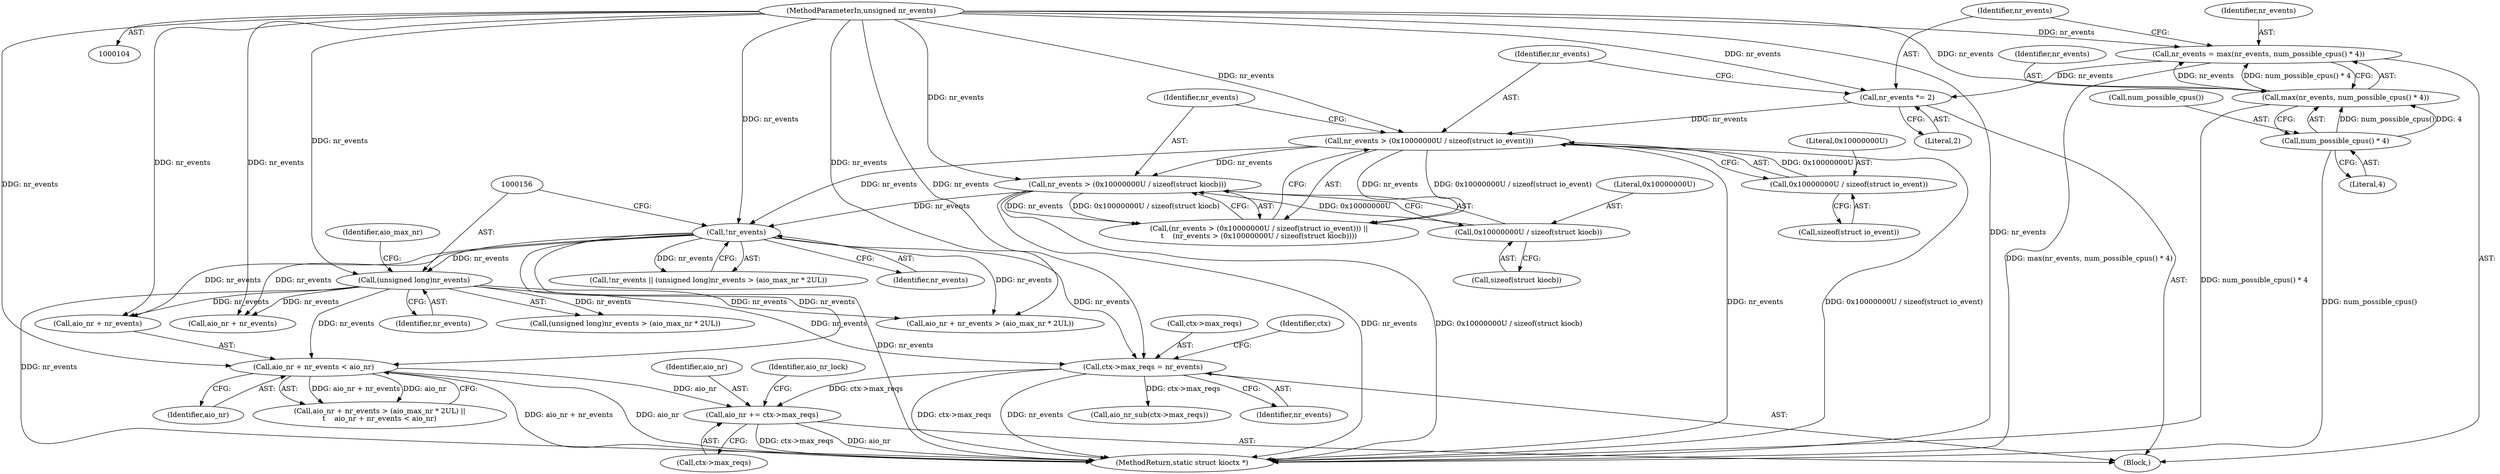 digraph "0_linux_d558023207e008a4476a3b7bb8706b2a2bf5d84f@pointer" {
"1000295" [label="(Call,aio_nr += ctx->max_reqs)"];
"1000177" [label="(Call,ctx->max_reqs = nr_events)"];
"1000155" [label="(Call,(unsigned long)nr_events)"];
"1000152" [label="(Call,!nr_events)"];
"1000131" [label="(Call,nr_events > (0x10000000U / sizeof(struct io_event)))"];
"1000126" [label="(Call,nr_events *= 2)"];
"1000119" [label="(Call,nr_events = max(nr_events, num_possible_cpus() * 4))"];
"1000121" [label="(Call,max(nr_events, num_possible_cpus() * 4))"];
"1000105" [label="(MethodParameterIn,unsigned nr_events)"];
"1000123" [label="(Call,num_possible_cpus() * 4)"];
"1000133" [label="(Call,0x10000000U / sizeof(struct io_event))"];
"1000137" [label="(Call,nr_events > (0x10000000U / sizeof(struct kiocb)))"];
"1000139" [label="(Call,0x10000000U / sizeof(struct kiocb))"];
"1000281" [label="(Call,aio_nr + nr_events < aio_nr)"];
"1000127" [label="(Identifier,nr_events)"];
"1000159" [label="(Identifier,aio_max_nr)"];
"1000141" [label="(Call,sizeof(struct kiocb))"];
"1000122" [label="(Identifier,nr_events)"];
"1000139" [label="(Call,0x10000000U / sizeof(struct kiocb))"];
"1000105" [label="(MethodParameterIn,unsigned nr_events)"];
"1000281" [label="(Call,aio_nr + nr_events < aio_nr)"];
"1000124" [label="(Call,num_possible_cpus())"];
"1000295" [label="(Call,aio_nr += ctx->max_reqs)"];
"1000151" [label="(Call,!nr_events || (unsigned long)nr_events > (aio_max_nr * 2UL))"];
"1000137" [label="(Call,nr_events > (0x10000000U / sizeof(struct kiocb)))"];
"1000177" [label="(Call,ctx->max_reqs = nr_events)"];
"1000123" [label="(Call,num_possible_cpus() * 4)"];
"1000297" [label="(Call,ctx->max_reqs)"];
"1000296" [label="(Identifier,aio_nr)"];
"1000302" [label="(Identifier,aio_nr_lock)"];
"1000282" [label="(Call,aio_nr + nr_events)"];
"1000157" [label="(Identifier,nr_events)"];
"1000153" [label="(Identifier,nr_events)"];
"1000133" [label="(Call,0x10000000U / sizeof(struct io_event))"];
"1000273" [label="(Call,aio_nr + nr_events > (aio_max_nr * 2UL) ||\n\t    aio_nr + nr_events < aio_nr)"];
"1000131" [label="(Call,nr_events > (0x10000000U / sizeof(struct io_event)))"];
"1000126" [label="(Call,nr_events *= 2)"];
"1000274" [label="(Call,aio_nr + nr_events > (aio_max_nr * 2UL))"];
"1000152" [label="(Call,!nr_events)"];
"1000154" [label="(Call,(unsigned long)nr_events > (aio_max_nr * 2UL))"];
"1000130" [label="(Call,(nr_events > (0x10000000U / sizeof(struct io_event))) ||\n\t    (nr_events > (0x10000000U / sizeof(struct kiocb))))"];
"1000128" [label="(Literal,2)"];
"1000132" [label="(Identifier,nr_events)"];
"1000275" [label="(Call,aio_nr + nr_events)"];
"1000119" [label="(Call,nr_events = max(nr_events, num_possible_cpus() * 4))"];
"1000125" [label="(Literal,4)"];
"1000181" [label="(Identifier,nr_events)"];
"1000329" [label="(Call,aio_nr_sub(ctx->max_reqs))"];
"1000120" [label="(Identifier,nr_events)"];
"1000134" [label="(Literal,0x10000000U)"];
"1000155" [label="(Call,(unsigned long)nr_events)"];
"1000135" [label="(Call,sizeof(struct io_event))"];
"1000121" [label="(Call,max(nr_events, num_possible_cpus() * 4))"];
"1000106" [label="(Block,)"];
"1000359" [label="(MethodReturn,static struct kioctx *)"];
"1000140" [label="(Literal,0x10000000U)"];
"1000285" [label="(Identifier,aio_nr)"];
"1000178" [label="(Call,ctx->max_reqs)"];
"1000138" [label="(Identifier,nr_events)"];
"1000186" [label="(Identifier,ctx)"];
"1000295" -> "1000106"  [label="AST: "];
"1000295" -> "1000297"  [label="CFG: "];
"1000296" -> "1000295"  [label="AST: "];
"1000297" -> "1000295"  [label="AST: "];
"1000302" -> "1000295"  [label="CFG: "];
"1000295" -> "1000359"  [label="DDG: aio_nr"];
"1000295" -> "1000359"  [label="DDG: ctx->max_reqs"];
"1000177" -> "1000295"  [label="DDG: ctx->max_reqs"];
"1000281" -> "1000295"  [label="DDG: aio_nr"];
"1000177" -> "1000106"  [label="AST: "];
"1000177" -> "1000181"  [label="CFG: "];
"1000178" -> "1000177"  [label="AST: "];
"1000181" -> "1000177"  [label="AST: "];
"1000186" -> "1000177"  [label="CFG: "];
"1000177" -> "1000359"  [label="DDG: ctx->max_reqs"];
"1000177" -> "1000359"  [label="DDG: nr_events"];
"1000155" -> "1000177"  [label="DDG: nr_events"];
"1000152" -> "1000177"  [label="DDG: nr_events"];
"1000105" -> "1000177"  [label="DDG: nr_events"];
"1000177" -> "1000329"  [label="DDG: ctx->max_reqs"];
"1000155" -> "1000154"  [label="AST: "];
"1000155" -> "1000157"  [label="CFG: "];
"1000156" -> "1000155"  [label="AST: "];
"1000157" -> "1000155"  [label="AST: "];
"1000159" -> "1000155"  [label="CFG: "];
"1000155" -> "1000359"  [label="DDG: nr_events"];
"1000155" -> "1000154"  [label="DDG: nr_events"];
"1000152" -> "1000155"  [label="DDG: nr_events"];
"1000105" -> "1000155"  [label="DDG: nr_events"];
"1000155" -> "1000274"  [label="DDG: nr_events"];
"1000155" -> "1000275"  [label="DDG: nr_events"];
"1000155" -> "1000281"  [label="DDG: nr_events"];
"1000155" -> "1000282"  [label="DDG: nr_events"];
"1000152" -> "1000151"  [label="AST: "];
"1000152" -> "1000153"  [label="CFG: "];
"1000153" -> "1000152"  [label="AST: "];
"1000156" -> "1000152"  [label="CFG: "];
"1000151" -> "1000152"  [label="CFG: "];
"1000152" -> "1000359"  [label="DDG: nr_events"];
"1000152" -> "1000151"  [label="DDG: nr_events"];
"1000131" -> "1000152"  [label="DDG: nr_events"];
"1000137" -> "1000152"  [label="DDG: nr_events"];
"1000105" -> "1000152"  [label="DDG: nr_events"];
"1000152" -> "1000274"  [label="DDG: nr_events"];
"1000152" -> "1000275"  [label="DDG: nr_events"];
"1000152" -> "1000281"  [label="DDG: nr_events"];
"1000152" -> "1000282"  [label="DDG: nr_events"];
"1000131" -> "1000130"  [label="AST: "];
"1000131" -> "1000133"  [label="CFG: "];
"1000132" -> "1000131"  [label="AST: "];
"1000133" -> "1000131"  [label="AST: "];
"1000138" -> "1000131"  [label="CFG: "];
"1000130" -> "1000131"  [label="CFG: "];
"1000131" -> "1000359"  [label="DDG: nr_events"];
"1000131" -> "1000359"  [label="DDG: 0x10000000U / sizeof(struct io_event)"];
"1000131" -> "1000130"  [label="DDG: nr_events"];
"1000131" -> "1000130"  [label="DDG: 0x10000000U / sizeof(struct io_event)"];
"1000126" -> "1000131"  [label="DDG: nr_events"];
"1000105" -> "1000131"  [label="DDG: nr_events"];
"1000133" -> "1000131"  [label="DDG: 0x10000000U"];
"1000131" -> "1000137"  [label="DDG: nr_events"];
"1000126" -> "1000106"  [label="AST: "];
"1000126" -> "1000128"  [label="CFG: "];
"1000127" -> "1000126"  [label="AST: "];
"1000128" -> "1000126"  [label="AST: "];
"1000132" -> "1000126"  [label="CFG: "];
"1000119" -> "1000126"  [label="DDG: nr_events"];
"1000105" -> "1000126"  [label="DDG: nr_events"];
"1000119" -> "1000106"  [label="AST: "];
"1000119" -> "1000121"  [label="CFG: "];
"1000120" -> "1000119"  [label="AST: "];
"1000121" -> "1000119"  [label="AST: "];
"1000127" -> "1000119"  [label="CFG: "];
"1000119" -> "1000359"  [label="DDG: max(nr_events, num_possible_cpus() * 4)"];
"1000121" -> "1000119"  [label="DDG: nr_events"];
"1000121" -> "1000119"  [label="DDG: num_possible_cpus() * 4"];
"1000105" -> "1000119"  [label="DDG: nr_events"];
"1000121" -> "1000123"  [label="CFG: "];
"1000122" -> "1000121"  [label="AST: "];
"1000123" -> "1000121"  [label="AST: "];
"1000121" -> "1000359"  [label="DDG: num_possible_cpus() * 4"];
"1000105" -> "1000121"  [label="DDG: nr_events"];
"1000123" -> "1000121"  [label="DDG: num_possible_cpus()"];
"1000123" -> "1000121"  [label="DDG: 4"];
"1000105" -> "1000104"  [label="AST: "];
"1000105" -> "1000359"  [label="DDG: nr_events"];
"1000105" -> "1000137"  [label="DDG: nr_events"];
"1000105" -> "1000274"  [label="DDG: nr_events"];
"1000105" -> "1000275"  [label="DDG: nr_events"];
"1000105" -> "1000281"  [label="DDG: nr_events"];
"1000105" -> "1000282"  [label="DDG: nr_events"];
"1000123" -> "1000125"  [label="CFG: "];
"1000124" -> "1000123"  [label="AST: "];
"1000125" -> "1000123"  [label="AST: "];
"1000123" -> "1000359"  [label="DDG: num_possible_cpus()"];
"1000133" -> "1000135"  [label="CFG: "];
"1000134" -> "1000133"  [label="AST: "];
"1000135" -> "1000133"  [label="AST: "];
"1000137" -> "1000130"  [label="AST: "];
"1000137" -> "1000139"  [label="CFG: "];
"1000138" -> "1000137"  [label="AST: "];
"1000139" -> "1000137"  [label="AST: "];
"1000130" -> "1000137"  [label="CFG: "];
"1000137" -> "1000359"  [label="DDG: 0x10000000U / sizeof(struct kiocb)"];
"1000137" -> "1000359"  [label="DDG: nr_events"];
"1000137" -> "1000130"  [label="DDG: nr_events"];
"1000137" -> "1000130"  [label="DDG: 0x10000000U / sizeof(struct kiocb)"];
"1000139" -> "1000137"  [label="DDG: 0x10000000U"];
"1000139" -> "1000141"  [label="CFG: "];
"1000140" -> "1000139"  [label="AST: "];
"1000141" -> "1000139"  [label="AST: "];
"1000281" -> "1000273"  [label="AST: "];
"1000281" -> "1000285"  [label="CFG: "];
"1000282" -> "1000281"  [label="AST: "];
"1000285" -> "1000281"  [label="AST: "];
"1000273" -> "1000281"  [label="CFG: "];
"1000281" -> "1000359"  [label="DDG: aio_nr"];
"1000281" -> "1000359"  [label="DDG: aio_nr + nr_events"];
"1000281" -> "1000273"  [label="DDG: aio_nr + nr_events"];
"1000281" -> "1000273"  [label="DDG: aio_nr"];
}
